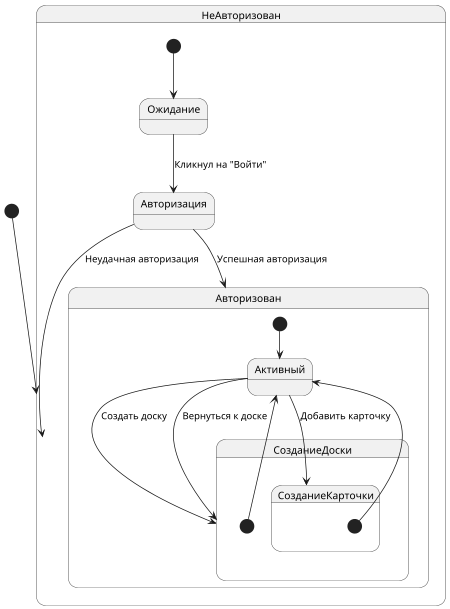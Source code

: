 @startuml
scale 450 width

[*] --> НеАвторизован

state НеАвторизован {
  [*] --> Ожидание
  Ожидание --> Авторизация : Кликнул на "Войти"
  Авторизация --> НеАвторизован : Неудачная авторизация
  Авторизация --> Авторизован : Успешная авторизация
}

state Авторизован {
  [*] --> Активный
  Активный --> СозданиеДоски : Создать доску
}

state СозданиеДоски {
  [*] --> Активный
  Активный --> СозданиеКарточки : Добавить карточку
}

state СозданиеКарточки {
  [*] --> Активный
  Активный --> СозданиеДоски : Вернуться к доске
}

@enduml